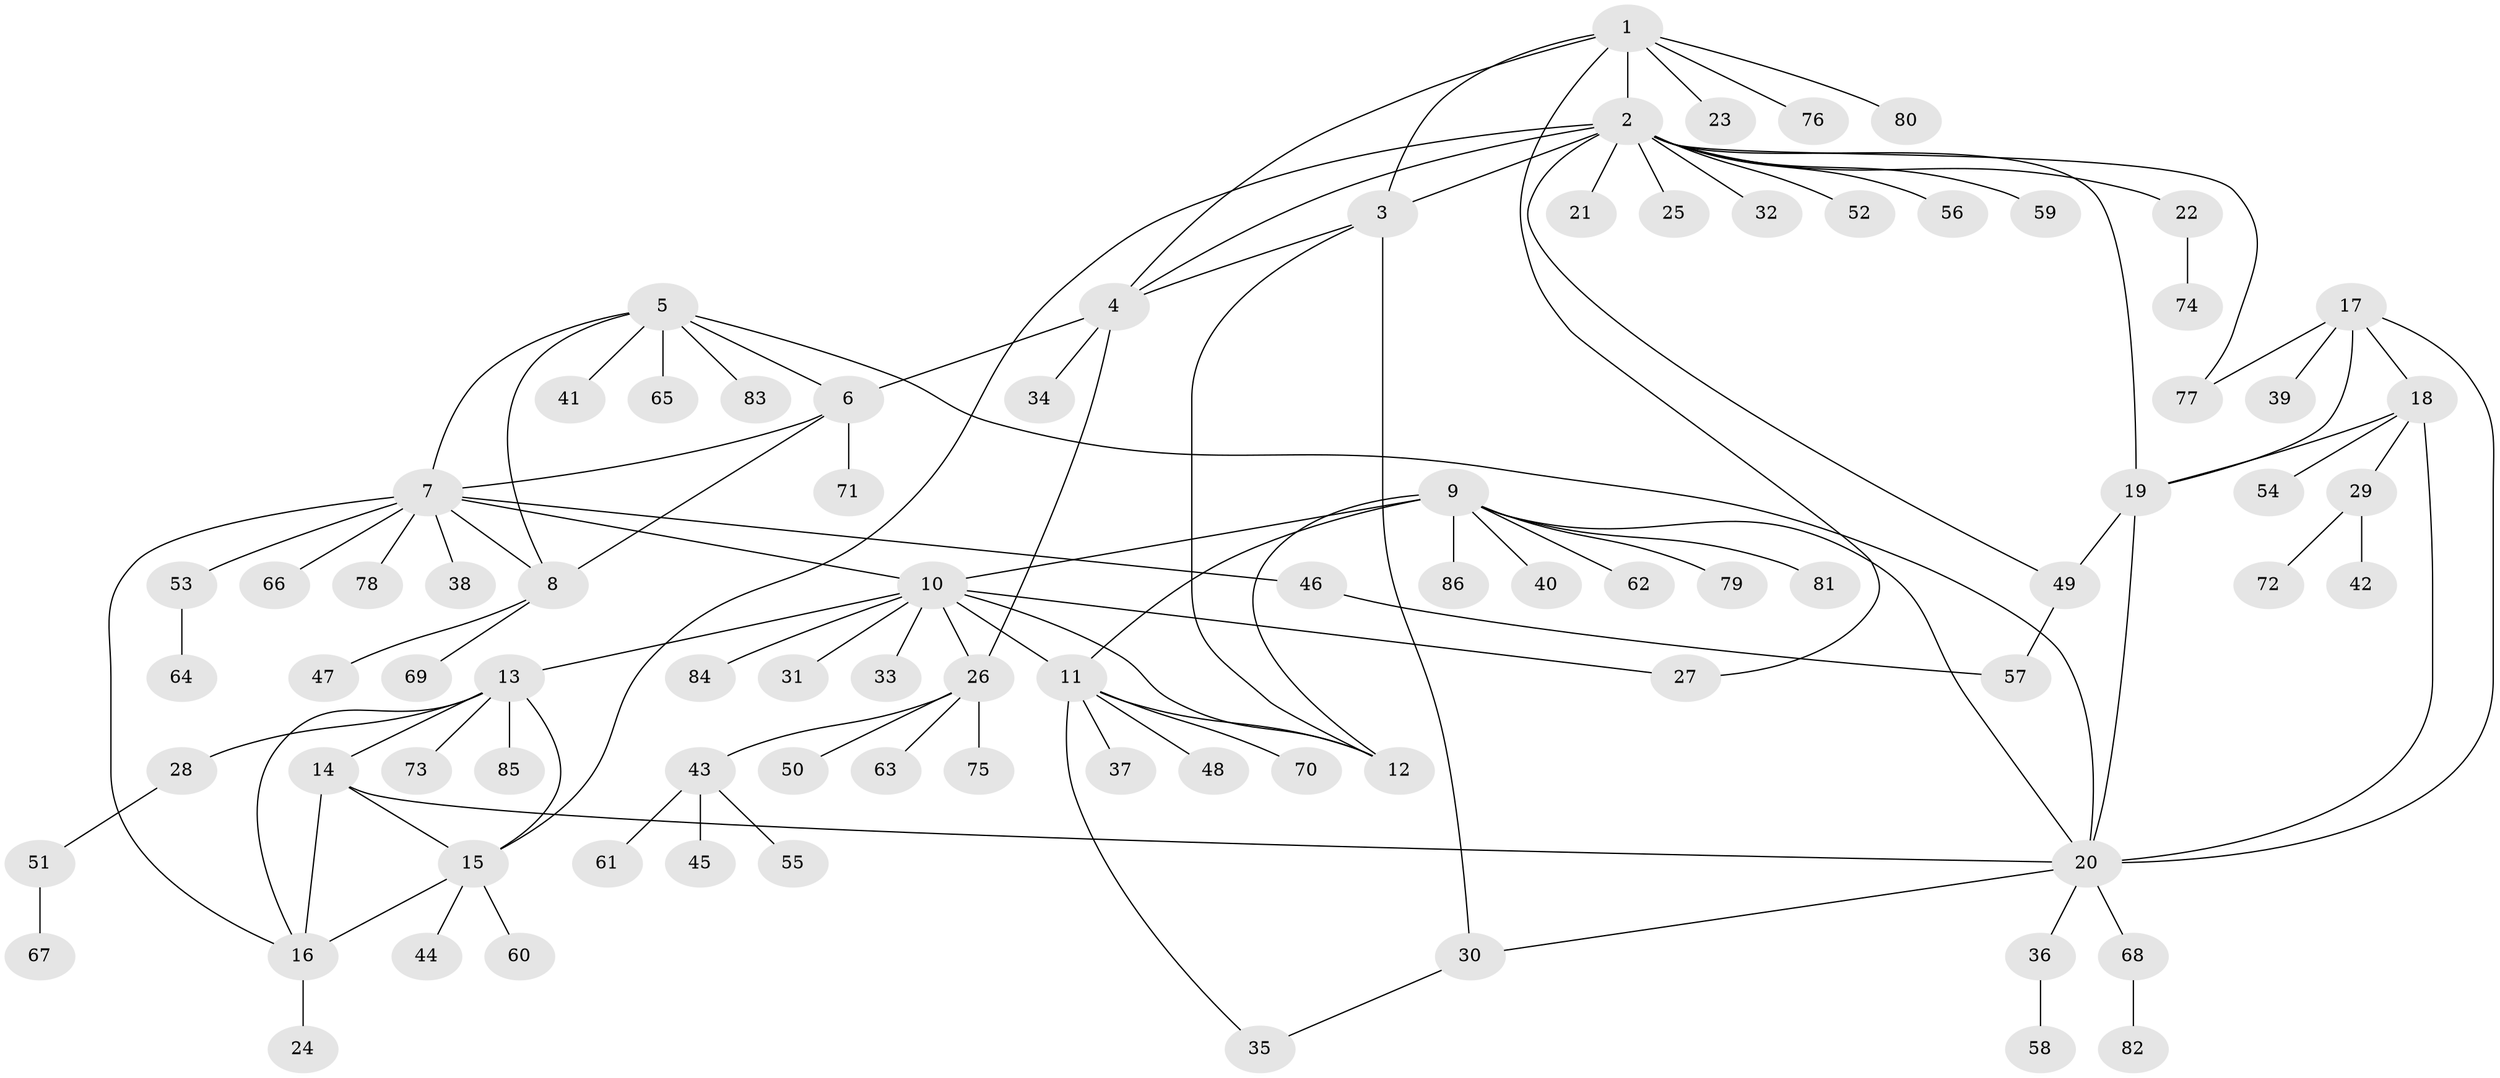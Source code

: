 // Generated by graph-tools (version 1.1) at 2025/11/02/27/25 16:11:29]
// undirected, 86 vertices, 113 edges
graph export_dot {
graph [start="1"]
  node [color=gray90,style=filled];
  1;
  2;
  3;
  4;
  5;
  6;
  7;
  8;
  9;
  10;
  11;
  12;
  13;
  14;
  15;
  16;
  17;
  18;
  19;
  20;
  21;
  22;
  23;
  24;
  25;
  26;
  27;
  28;
  29;
  30;
  31;
  32;
  33;
  34;
  35;
  36;
  37;
  38;
  39;
  40;
  41;
  42;
  43;
  44;
  45;
  46;
  47;
  48;
  49;
  50;
  51;
  52;
  53;
  54;
  55;
  56;
  57;
  58;
  59;
  60;
  61;
  62;
  63;
  64;
  65;
  66;
  67;
  68;
  69;
  70;
  71;
  72;
  73;
  74;
  75;
  76;
  77;
  78;
  79;
  80;
  81;
  82;
  83;
  84;
  85;
  86;
  1 -- 2;
  1 -- 3;
  1 -- 4;
  1 -- 23;
  1 -- 27;
  1 -- 76;
  1 -- 80;
  2 -- 3;
  2 -- 4;
  2 -- 15;
  2 -- 19;
  2 -- 21;
  2 -- 22;
  2 -- 25;
  2 -- 32;
  2 -- 49;
  2 -- 52;
  2 -- 56;
  2 -- 59;
  2 -- 77;
  3 -- 4;
  3 -- 12;
  3 -- 30;
  4 -- 6;
  4 -- 26;
  4 -- 34;
  5 -- 6;
  5 -- 7;
  5 -- 8;
  5 -- 20;
  5 -- 41;
  5 -- 65;
  5 -- 83;
  6 -- 7;
  6 -- 8;
  6 -- 71;
  7 -- 8;
  7 -- 10;
  7 -- 16;
  7 -- 38;
  7 -- 46;
  7 -- 53;
  7 -- 66;
  7 -- 78;
  8 -- 47;
  8 -- 69;
  9 -- 10;
  9 -- 11;
  9 -- 12;
  9 -- 20;
  9 -- 40;
  9 -- 62;
  9 -- 79;
  9 -- 81;
  9 -- 86;
  10 -- 11;
  10 -- 12;
  10 -- 13;
  10 -- 26;
  10 -- 27;
  10 -- 31;
  10 -- 33;
  10 -- 84;
  11 -- 12;
  11 -- 35;
  11 -- 37;
  11 -- 48;
  11 -- 70;
  13 -- 14;
  13 -- 15;
  13 -- 16;
  13 -- 28;
  13 -- 73;
  13 -- 85;
  14 -- 15;
  14 -- 16;
  14 -- 20;
  15 -- 16;
  15 -- 44;
  15 -- 60;
  16 -- 24;
  17 -- 18;
  17 -- 19;
  17 -- 20;
  17 -- 39;
  17 -- 77;
  18 -- 19;
  18 -- 20;
  18 -- 29;
  18 -- 54;
  19 -- 20;
  19 -- 49;
  20 -- 30;
  20 -- 36;
  20 -- 68;
  22 -- 74;
  26 -- 43;
  26 -- 50;
  26 -- 63;
  26 -- 75;
  28 -- 51;
  29 -- 42;
  29 -- 72;
  30 -- 35;
  36 -- 58;
  43 -- 45;
  43 -- 55;
  43 -- 61;
  46 -- 57;
  49 -- 57;
  51 -- 67;
  53 -- 64;
  68 -- 82;
}

